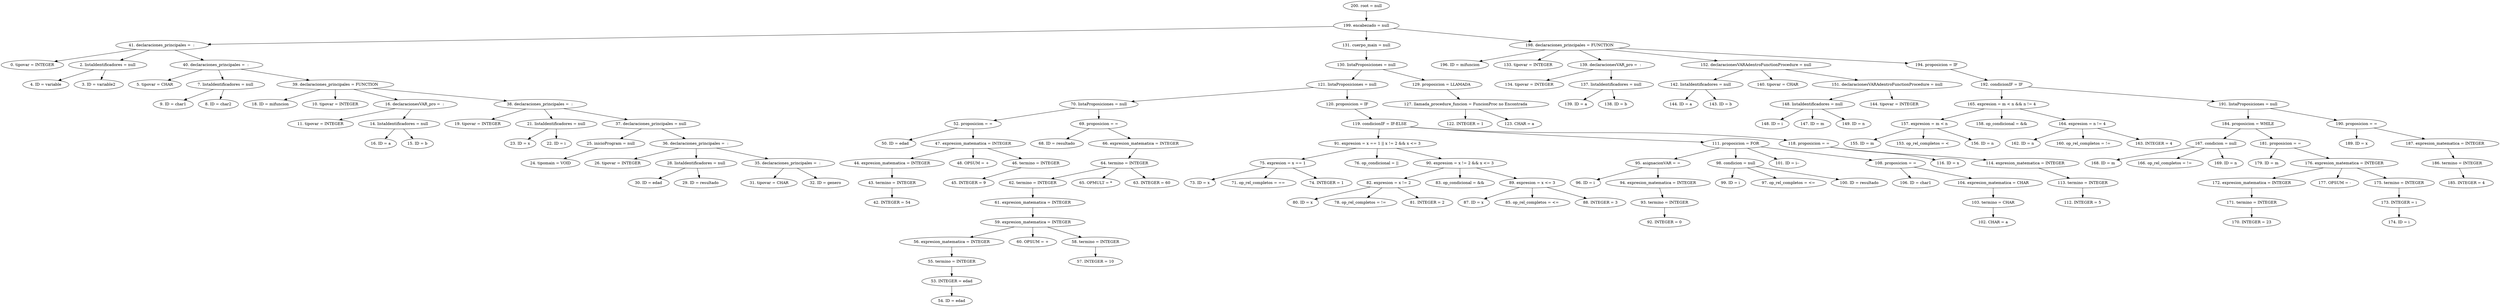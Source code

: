 digraph G {
"200. root = null"->"199. encabezado = null"
"199. encabezado = null"->"41. declaraciones_principales =  : "
"41. declaraciones_principales =  : "->"0. tipovar = INTEGER"
"41. declaraciones_principales =  : "->"2. listaIdentificadores = null"
"2. listaIdentificadores = null"->"4. ID = variable"
"2. listaIdentificadores = null"->"3. ID = variable2"
"41. declaraciones_principales =  : "->"40. declaraciones_principales =  : "
"40. declaraciones_principales =  : "->"5. tipovar = CHAR"
"40. declaraciones_principales =  : "->"7. listaIdentificadores = null"
"7. listaIdentificadores = null"->"9. ID = char1"
"7. listaIdentificadores = null"->"8. ID = char2"
"40. declaraciones_principales =  : "->"39. declaraciones_principales = FUNCTION"
"39. declaraciones_principales = FUNCTION"->"18. ID = mifuncion"
"39. declaraciones_principales = FUNCTION"->"10. tipovar = INTEGER"
"39. declaraciones_principales = FUNCTION"->"16. declaracionesVAR_pro =  : "
"16. declaracionesVAR_pro =  : "->"11. tipovar = INTEGER"
"16. declaracionesVAR_pro =  : "->"14. listaIdentificadores = null"
"14. listaIdentificadores = null"->"16. ID = a"
"14. listaIdentificadores = null"->"15. ID = b"
"39. declaraciones_principales = FUNCTION"->"38. declaraciones_principales =  : "
"38. declaraciones_principales =  : "->"19. tipovar = INTEGER"
"38. declaraciones_principales =  : "->"21. listaIdentificadores = null"
"21. listaIdentificadores = null"->"23. ID = x"
"21. listaIdentificadores = null"->"22. ID = i"
"38. declaraciones_principales =  : "->"37. declaraciones_principales = null"
"37. declaraciones_principales = null"->"25. inicioProgram = null"
"25. inicioProgram = null"->"24. tipomain = VOID"
"37. declaraciones_principales = null"->"36. declaraciones_principales =  : "
"36. declaraciones_principales =  : "->"26. tipovar = INTEGER"
"36. declaraciones_principales =  : "->"28. listaIdentificadores = null"
"28. listaIdentificadores = null"->"30. ID = edad"
"28. listaIdentificadores = null"->"29. ID = resultado"
"36. declaraciones_principales =  : "->"35. declaraciones_principales =  : "
"35. declaraciones_principales =  : "->"31. tipovar = CHAR"
"35. declaraciones_principales =  : "->"32. ID = genero"
"199. encabezado = null"->"131. cuerpo_main = null"
"131. cuerpo_main = null"->"130. listaProposiciones = null"
"130. listaProposiciones = null"->"121. listaProposiciones = null"
"121. listaProposiciones = null"->"70. listaProposiciones = null"
"70. listaProposiciones = null"->"52. proposicion = ="
"52. proposicion = ="->"50. ID = edad"
"52. proposicion = ="->"47. expresion_matematica = INTEGER"
"47. expresion_matematica = INTEGER"->"44. expresion_matematica = INTEGER"
"44. expresion_matematica = INTEGER"->"43. termino = INTEGER"
"43. termino = INTEGER"->"42. INTEGER = 54"
"47. expresion_matematica = INTEGER"->"48. OPSUM = +"
"47. expresion_matematica = INTEGER"->"46. termino = INTEGER"
"46. termino = INTEGER"->"45. INTEGER = 9"
"70. listaProposiciones = null"->"69. proposicion = ="
"69. proposicion = ="->"68. ID = resultado"
"69. proposicion = ="->"66. expresion_matematica = INTEGER"
"66. expresion_matematica = INTEGER"->"64. termino = INTEGER"
"64. termino = INTEGER"->"62. termino = INTEGER"
"62. termino = INTEGER"->"61. expresion_matematica = INTEGER"
"61. expresion_matematica = INTEGER"->"59. expresion_matematica = INTEGER"
"59. expresion_matematica = INTEGER"->"56. expresion_matematica = INTEGER"
"56. expresion_matematica = INTEGER"->"55. termino = INTEGER"
"55. termino = INTEGER"->"53. INTEGER = edad"
"53. INTEGER = edad"->"54. ID = edad"
"59. expresion_matematica = INTEGER"->"60. OPSUM = +"
"59. expresion_matematica = INTEGER"->"58. termino = INTEGER"
"58. termino = INTEGER"->"57. INTEGER = 10"
"64. termino = INTEGER"->"65. OPMULT = *"
"64. termino = INTEGER"->"63. INTEGER = 60"
"121. listaProposiciones = null"->"120. proposicion = IF"
"120. proposicion = IF"->"119. condicionIF = IF-ELSE"
"119. condicionIF = IF-ELSE"->"91. expresion = x == 1 || x != 2 && x <= 3"
"91. expresion = x == 1 || x != 2 && x <= 3"->"75. expresion = x == 1"
"75. expresion = x == 1"->"73. ID = x"
"75. expresion = x == 1"->"71. op_rel_completos = =="
"75. expresion = x == 1"->"74. INTEGER = 1"
"91. expresion = x == 1 || x != 2 && x <= 3"->"76. op_condicional = ||"
"91. expresion = x == 1 || x != 2 && x <= 3"->"90. expresion = x != 2 && x <= 3"
"90. expresion = x != 2 && x <= 3"->"82. expresion = x != 2"
"82. expresion = x != 2"->"80. ID = x"
"82. expresion = x != 2"->"78. op_rel_completos = !="
"82. expresion = x != 2"->"81. INTEGER = 2"
"90. expresion = x != 2 && x <= 3"->"83. op_condicional = &&"
"90. expresion = x != 2 && x <= 3"->"89. expresion = x <= 3"
"89. expresion = x <= 3"->"87. ID = x"
"89. expresion = x <= 3"->"85. op_rel_completos = <="
"89. expresion = x <= 3"->"88. INTEGER = 3"
"119. condicionIF = IF-ELSE"->"111. proposicion = FOR"
"111. proposicion = FOR"->"95. asignacionVAR = ="
"95. asignacionVAR = ="->"96. ID = i"
"95. asignacionVAR = ="->"94. expresion_matematica = INTEGER"
"94. expresion_matematica = INTEGER"->"93. termino = INTEGER"
"93. termino = INTEGER"->"92. INTEGER = 0"
"111. proposicion = FOR"->"98. condicion = null"
"98. condicion = null"->"99. ID = i"
"98. condicion = null"->"97. op_rel_completos = <="
"98. condicion = null"->"100. ID = resultado"
"111. proposicion = FOR"->"101. ID = i--"
"111. proposicion = FOR"->"108. proposicion = ="
"108. proposicion = ="->"106. ID = char1"
"108. proposicion = ="->"104. expresion_matematica = CHAR"
"104. expresion_matematica = CHAR"->"103. termino = CHAR"
"103. termino = CHAR"->"102. CHAR = a"
"119. condicionIF = IF-ELSE"->"118. proposicion = ="
"118. proposicion = ="->"116. ID = x"
"118. proposicion = ="->"114. expresion_matematica = INTEGER"
"114. expresion_matematica = INTEGER"->"113. termino = INTEGER"
"113. termino = INTEGER"->"112. INTEGER = 5"
"130. listaProposiciones = null"->"129. proposicion = LLAMADA"
"129. proposicion = LLAMADA"->"127. llamada_procedure_funcion = FuncionProc no Encontrada"
"127. llamada_procedure_funcion = FuncionProc no Encontrada"->"122. INTEGER = 1"
"127. llamada_procedure_funcion = FuncionProc no Encontrada"->"123. CHAR = a"
"199. encabezado = null"->"198. declaraciones_principales = FUNCTION"
"198. declaraciones_principales = FUNCTION"->"196. ID = mifuncion"
"198. declaraciones_principales = FUNCTION"->"133. tipovar = INTEGER"
"198. declaraciones_principales = FUNCTION"->"139. declaracionesVAR_pro =  : "
"139. declaracionesVAR_pro =  : "->"134. tipovar = INTEGER"
"139. declaracionesVAR_pro =  : "->"137. listaIdentificadores = null"
"137. listaIdentificadores = null"->"139. ID = a"
"137. listaIdentificadores = null"->"138. ID = b"
"198. declaraciones_principales = FUNCTION"->"152. declaracionesVARAdentroFunctionProcedure = null"
"152. declaracionesVARAdentroFunctionProcedure = null"->"142. listaIdentificadores = null"
"142. listaIdentificadores = null"->"144. ID = a"
"142. listaIdentificadores = null"->"143. ID = b"
"152. declaracionesVARAdentroFunctionProcedure = null"->"140. tipovar = CHAR"
"152. declaracionesVARAdentroFunctionProcedure = null"->"151. declaracionesVARAdentroFunctionProcedure = null"
"151. declaracionesVARAdentroFunctionProcedure = null"->"148. listaIdentificadores = null"
"148. listaIdentificadores = null"->"148. ID = i"
"148. listaIdentificadores = null"->"147. ID = m"
"148. listaIdentificadores = null"->"149. ID = n"
"151. declaracionesVARAdentroFunctionProcedure = null"->"144. tipovar = INTEGER"
"198. declaraciones_principales = FUNCTION"->"194. proposicion = IF"
"194. proposicion = IF"->"192. condicionIF = IF"
"192. condicionIF = IF"->"165. expresion = m < n && n != 4"
"165. expresion = m < n && n != 4"->"157. expresion = m < n"
"157. expresion = m < n"->"155. ID = m"
"157. expresion = m < n"->"153. op_rel_completos = <"
"157. expresion = m < n"->"156. ID = n"
"165. expresion = m < n && n != 4"->"158. op_condicional = &&"
"165. expresion = m < n && n != 4"->"164. expresion = n != 4"
"164. expresion = n != 4"->"162. ID = n"
"164. expresion = n != 4"->"160. op_rel_completos = !="
"164. expresion = n != 4"->"163. INTEGER = 4"
"192. condicionIF = IF"->"191. listaProposiciones = null"
"191. listaProposiciones = null"->"184. proposicion = WHILE"
"184. proposicion = WHILE"->"167. condicion = null"
"167. condicion = null"->"168. ID = m"
"167. condicion = null"->"166. op_rel_completos = !="
"167. condicion = null"->"169. ID = n"
"184. proposicion = WHILE"->"181. proposicion = ="
"181. proposicion = ="->"179. ID = m"
"181. proposicion = ="->"176. expresion_matematica = INTEGER"
"176. expresion_matematica = INTEGER"->"172. expresion_matematica = INTEGER"
"172. expresion_matematica = INTEGER"->"171. termino = INTEGER"
"171. termino = INTEGER"->"170. INTEGER = 23"
"176. expresion_matematica = INTEGER"->"177. OPSUM = -"
"176. expresion_matematica = INTEGER"->"175. termino = INTEGER"
"175. termino = INTEGER"->"173. INTEGER = i"
"173. INTEGER = i"->"174. ID = i"
"191. listaProposiciones = null"->"190. proposicion = ="
"190. proposicion = ="->"189. ID = x"
"190. proposicion = ="->"187. expresion_matematica = INTEGER"
"187. expresion_matematica = INTEGER"->"186. termino = INTEGER"
"186. termino = INTEGER"->"185. INTEGER = 4"


}

